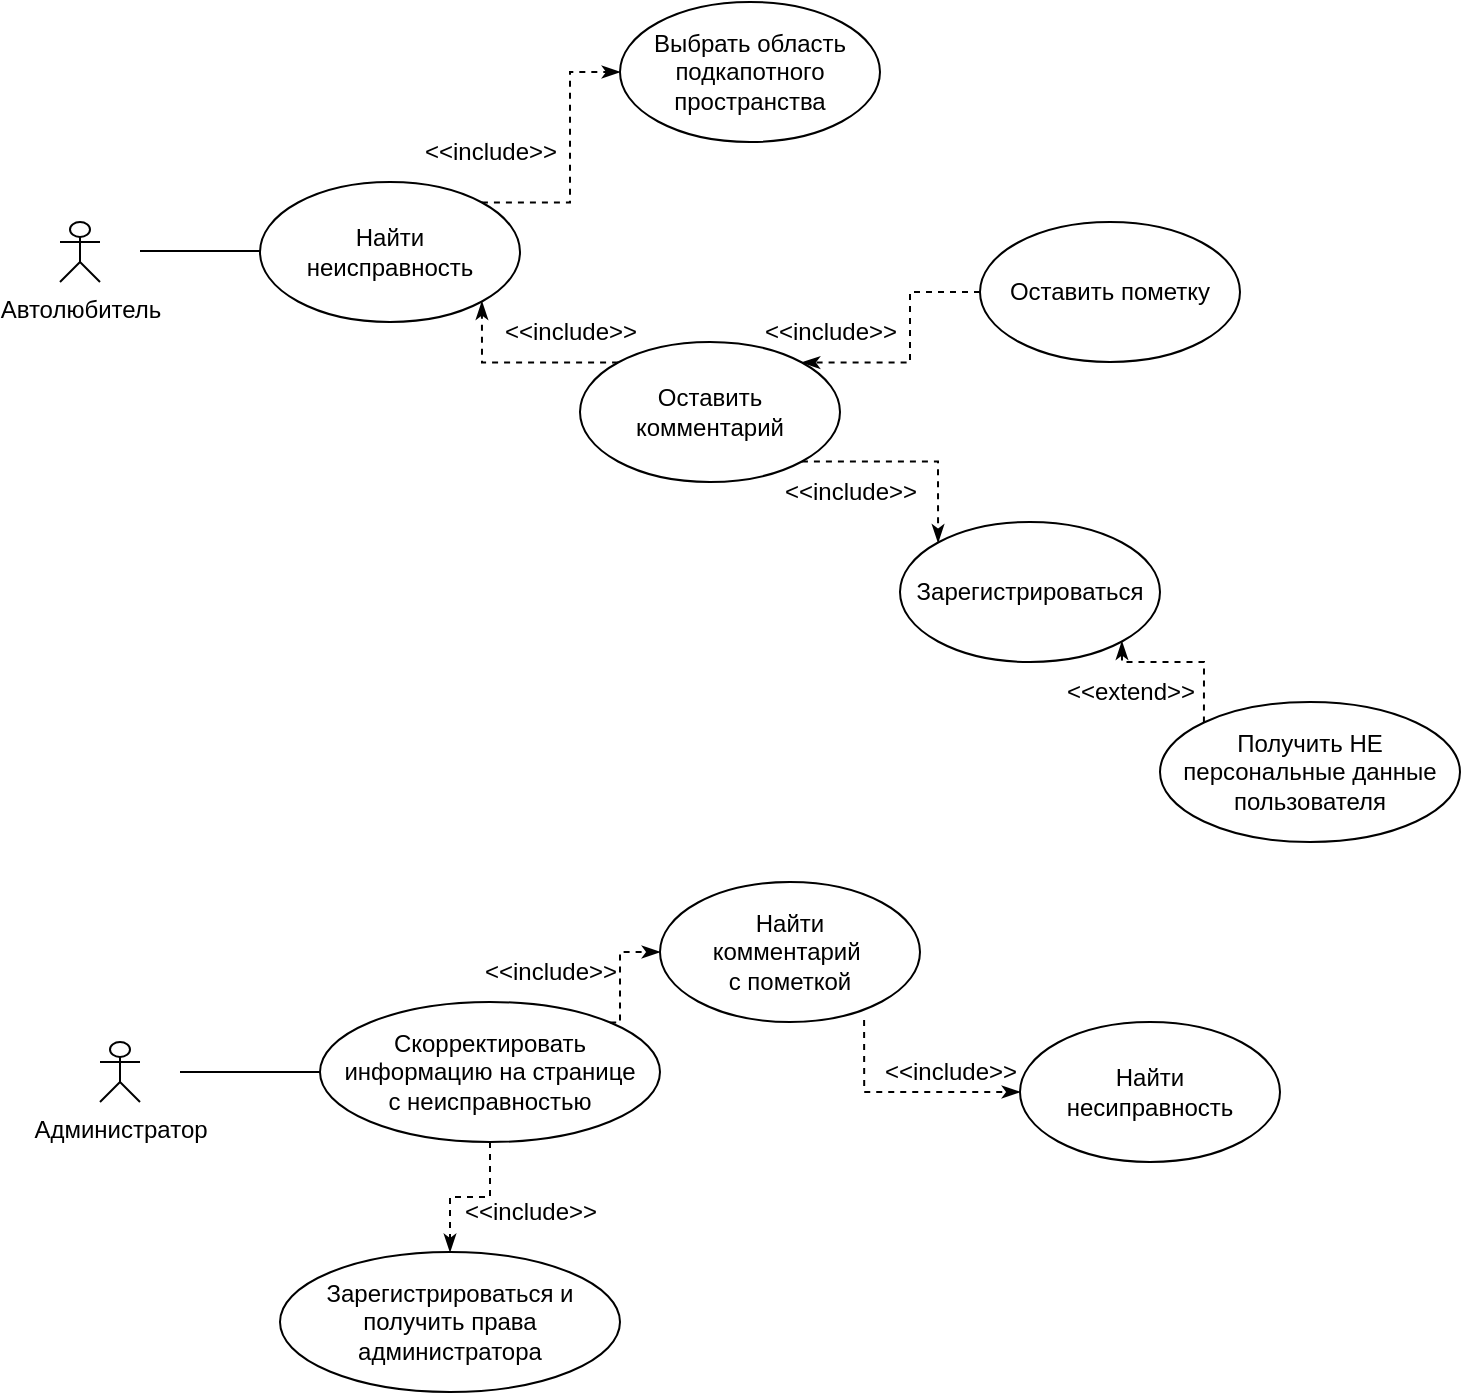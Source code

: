 <mxfile version="20.5.3" type="device"><diagram id="-RmKAc0d_K8ZmDGgjJ9O" name="Страница 2"><mxGraphModel dx="1221" dy="681" grid="1" gridSize="10" guides="1" tooltips="1" connect="1" arrows="1" fold="1" page="1" pageScale="1" pageWidth="827" pageHeight="1169" math="0" shadow="0"><root><mxCell id="0"/><mxCell id="1" parent="0"/><mxCell id="emuqz8qDGI5pT-XHNAtG-1" value="Автолюбитель" style="shape=umlActor;verticalLabelPosition=bottom;verticalAlign=top;html=1;" vertex="1" parent="1"><mxGeometry x="100" y="140" width="20" height="30" as="geometry"/></mxCell><mxCell id="4OgUtCHowk7mApDArMP--3" value="" style="line;strokeWidth=1;fillColor=none;align=left;verticalAlign=middle;spacingTop=-1;spacingLeft=3;spacingRight=3;rotatable=0;labelPosition=right;points=[];portConstraint=eastwest;strokeColor=inherit;" vertex="1" parent="1"><mxGeometry x="140" y="150" width="70" height="9" as="geometry"/></mxCell><mxCell id="4OgUtCHowk7mApDArMP--4" value="Найти&lt;br&gt;неисправность" style="ellipse;whiteSpace=wrap;html=1;" vertex="1" parent="1"><mxGeometry x="200" y="120" width="130" height="70" as="geometry"/></mxCell><mxCell id="0-TCeL31KcFk3Z6rHNHs-1" value="Выбрать область&lt;br&gt;подкапотного&lt;br&gt;пространства" style="ellipse;whiteSpace=wrap;html=1;" vertex="1" parent="1"><mxGeometry x="380" y="30" width="130" height="70" as="geometry"/></mxCell><mxCell id="cJDHdbri1xtRB1Y3dpki-1" value="&amp;lt;&amp;lt;include&amp;gt;&amp;gt;" style="text;html=1;align=center;verticalAlign=middle;resizable=0;points=[];autosize=1;strokeColor=none;fillColor=none;" vertex="1" parent="1"><mxGeometry x="270" y="90" width="90" height="30" as="geometry"/></mxCell><mxCell id="UDUf4hsvMj08eim57oVa-1" style="edgeStyle=orthogonalEdgeStyle;rounded=0;orthogonalLoop=1;jettySize=auto;html=1;exitX=1;exitY=0;exitDx=0;exitDy=0;entryX=0;entryY=0.5;entryDx=0;entryDy=0;dashed=1;strokeColor=default;endArrow=classicThin;endFill=1;" edge="1" parent="1" source="4OgUtCHowk7mApDArMP--4" target="0-TCeL31KcFk3Z6rHNHs-1"><mxGeometry relative="1" as="geometry"><mxPoint x="350" y="200" as="sourcePoint"/><mxPoint x="434" y="275" as="targetPoint"/></mxGeometry></mxCell><mxCell id="b5M-XVQurEFUqEFpAi93-1" value="Оставить&lt;br&gt;комментарий" style="ellipse;whiteSpace=wrap;html=1;" vertex="1" parent="1"><mxGeometry x="360" y="200" width="130" height="70" as="geometry"/></mxCell><mxCell id="uLtr37luMY-45nEJNM9p-1" style="edgeStyle=orthogonalEdgeStyle;rounded=0;orthogonalLoop=1;jettySize=auto;html=1;exitX=0;exitY=0;exitDx=0;exitDy=0;entryX=1;entryY=1;entryDx=0;entryDy=0;dashed=1;strokeColor=default;endArrow=classicThin;endFill=1;" edge="1" parent="1" source="b5M-XVQurEFUqEFpAi93-1" target="4OgUtCHowk7mApDArMP--4"><mxGeometry relative="1" as="geometry"><mxPoint x="390.482" y="169.951" as="sourcePoint"/><mxPoint x="459.52" y="104.7" as="targetPoint"/></mxGeometry></mxCell><mxCell id="uLtr37luMY-45nEJNM9p-2" value="&amp;lt;&amp;lt;include&amp;gt;&amp;gt;" style="text;html=1;align=center;verticalAlign=middle;resizable=0;points=[];autosize=1;strokeColor=none;fillColor=none;" vertex="1" parent="1"><mxGeometry x="310" y="180" width="90" height="30" as="geometry"/></mxCell><mxCell id="bIbfALGmycnXykNRZ5_3-1" value="Зарегистрироваться" style="ellipse;whiteSpace=wrap;html=1;" vertex="1" parent="1"><mxGeometry x="520" y="290" width="130" height="70" as="geometry"/></mxCell><mxCell id="bIbfALGmycnXykNRZ5_3-2" style="edgeStyle=orthogonalEdgeStyle;rounded=0;orthogonalLoop=1;jettySize=auto;html=1;exitX=1;exitY=1;exitDx=0;exitDy=0;entryX=0;entryY=0;entryDx=0;entryDy=0;dashed=1;strokeColor=default;endArrow=classicThin;endFill=1;" edge="1" parent="1" source="b5M-XVQurEFUqEFpAi93-1" target="bIbfALGmycnXykNRZ5_3-1"><mxGeometry relative="1" as="geometry"><mxPoint x="470.002" y="265.251" as="sourcePoint"/><mxPoint x="539.04" y="200" as="targetPoint"/></mxGeometry></mxCell><mxCell id="bIbfALGmycnXykNRZ5_3-3" value="&amp;lt;&amp;lt;include&amp;gt;&amp;gt;" style="text;html=1;align=center;verticalAlign=middle;resizable=0;points=[];autosize=1;strokeColor=none;fillColor=none;" vertex="1" parent="1"><mxGeometry x="450" y="260" width="90" height="30" as="geometry"/></mxCell><mxCell id="I2oGPeEoLJNkbtViHXBQ-1" value="Получить НЕ персональные данные пользователя" style="ellipse;whiteSpace=wrap;html=1;" vertex="1" parent="1"><mxGeometry x="650" y="380" width="150" height="70" as="geometry"/></mxCell><mxCell id="BqeFb0xidDBqKnRVxmU_-1" style="edgeStyle=orthogonalEdgeStyle;rounded=0;orthogonalLoop=1;jettySize=auto;html=1;exitX=0;exitY=0;exitDx=0;exitDy=0;entryX=1;entryY=1;entryDx=0;entryDy=0;strokeColor=default;endArrow=classicThin;endFill=1;dashed=1;" edge="1" parent="1" source="I2oGPeEoLJNkbtViHXBQ-1" target="bIbfALGmycnXykNRZ5_3-1"><mxGeometry relative="1" as="geometry"><mxPoint x="650" y="380" as="sourcePoint"/><mxPoint x="530" y="435" as="targetPoint"/></mxGeometry></mxCell><mxCell id="ix3pT6-dhCdLf6i5IEo--1" value="&amp;lt;&amp;lt;extend&amp;gt;&amp;gt;" style="text;html=1;align=center;verticalAlign=middle;resizable=0;points=[];autosize=1;strokeColor=none;fillColor=none;" vertex="1" parent="1"><mxGeometry x="590" y="360" width="90" height="30" as="geometry"/></mxCell><mxCell id="CPmvOD9_EjQpZM5bCek1-1" value="Администратор" style="shape=umlActor;verticalLabelPosition=bottom;verticalAlign=top;html=1;" vertex="1" parent="1"><mxGeometry x="120" y="550" width="20" height="30" as="geometry"/></mxCell><mxCell id="Tlwr4lgaQZNiDK3A2pOD-1" value="Оставить пометку" style="ellipse;whiteSpace=wrap;html=1;" vertex="1" parent="1"><mxGeometry x="560" y="140" width="130" height="70" as="geometry"/></mxCell><mxCell id="Tlwr4lgaQZNiDK3A2pOD-2" style="edgeStyle=orthogonalEdgeStyle;rounded=0;orthogonalLoop=1;jettySize=auto;html=1;exitX=0;exitY=0.5;exitDx=0;exitDy=0;entryX=1;entryY=0;entryDx=0;entryDy=0;dashed=1;strokeColor=default;endArrow=classicThin;endFill=1;" edge="1" parent="1" source="Tlwr4lgaQZNiDK3A2pOD-1" target="b5M-XVQurEFUqEFpAi93-1"><mxGeometry relative="1" as="geometry"><mxPoint x="640.002" y="229.499" as="sourcePoint"/><mxPoint x="708.078" y="270.001" as="targetPoint"/></mxGeometry></mxCell><mxCell id="Tlwr4lgaQZNiDK3A2pOD-3" value="&amp;lt;&amp;lt;include&amp;gt;&amp;gt;" style="text;html=1;align=center;verticalAlign=middle;resizable=0;points=[];autosize=1;strokeColor=none;fillColor=none;" vertex="1" parent="1"><mxGeometry x="440" y="180" width="90" height="30" as="geometry"/></mxCell><mxCell id="Tlwr4lgaQZNiDK3A2pOD-4" value="Скорректировать&lt;br&gt;информацию на странице&lt;br&gt;с неисправностью" style="ellipse;whiteSpace=wrap;html=1;" vertex="1" parent="1"><mxGeometry x="230" y="530" width="170" height="70" as="geometry"/></mxCell><mxCell id="Tlwr4lgaQZNiDK3A2pOD-5" value="" style="line;strokeWidth=1;fillColor=none;align=left;verticalAlign=middle;spacingTop=-1;spacingLeft=3;spacingRight=3;rotatable=0;labelPosition=right;points=[];portConstraint=eastwest;strokeColor=inherit;" vertex="1" parent="1"><mxGeometry x="160" y="560.5" width="70" height="9" as="geometry"/></mxCell><mxCell id="Tlwr4lgaQZNiDK3A2pOD-6" value="Найти&lt;br&gt;комментарий&amp;nbsp;&lt;br&gt;с пометкой" style="ellipse;whiteSpace=wrap;html=1;" vertex="1" parent="1"><mxGeometry x="400" y="470" width="130" height="70" as="geometry"/></mxCell><mxCell id="Tlwr4lgaQZNiDK3A2pOD-9" value="Найти&lt;br&gt;несиправность" style="ellipse;whiteSpace=wrap;html=1;" vertex="1" parent="1"><mxGeometry x="580" y="540" width="130" height="70" as="geometry"/></mxCell><mxCell id="Tlwr4lgaQZNiDK3A2pOD-15" value="Зарегистрироваться и получить права&lt;br&gt;администратора" style="ellipse;whiteSpace=wrap;html=1;" vertex="1" parent="1"><mxGeometry x="210" y="655" width="170" height="70" as="geometry"/></mxCell><mxCell id="Tlwr4lgaQZNiDK3A2pOD-16" style="edgeStyle=orthogonalEdgeStyle;rounded=0;orthogonalLoop=1;jettySize=auto;html=1;exitX=0.5;exitY=1;exitDx=0;exitDy=0;entryX=0.5;entryY=0;entryDx=0;entryDy=0;dashed=1;strokeColor=default;endArrow=classicThin;endFill=1;" edge="1" parent="1" source="Tlwr4lgaQZNiDK3A2pOD-4" target="Tlwr4lgaQZNiDK3A2pOD-15"><mxGeometry relative="1" as="geometry"><mxPoint x="360.002" y="640.049" as="sourcePoint"/><mxPoint x="428.078" y="680.551" as="targetPoint"/></mxGeometry></mxCell><mxCell id="Tlwr4lgaQZNiDK3A2pOD-17" value="&amp;lt;&amp;lt;include&amp;gt;&amp;gt;" style="text;html=1;align=center;verticalAlign=middle;resizable=0;points=[];autosize=1;strokeColor=none;fillColor=none;" vertex="1" parent="1"><mxGeometry x="290" y="620" width="90" height="30" as="geometry"/></mxCell><mxCell id="Tlwr4lgaQZNiDK3A2pOD-18" style="edgeStyle=orthogonalEdgeStyle;rounded=0;orthogonalLoop=1;jettySize=auto;html=1;exitX=1;exitY=0;exitDx=0;exitDy=0;entryX=0;entryY=0.5;entryDx=0;entryDy=0;dashed=1;strokeColor=default;endArrow=classicThin;endFill=1;" edge="1" parent="1" source="Tlwr4lgaQZNiDK3A2pOD-4" target="Tlwr4lgaQZNiDK3A2pOD-6"><mxGeometry relative="1" as="geometry"><mxPoint x="290.002" y="450.049" as="sourcePoint"/><mxPoint x="400" y="505" as="targetPoint"/><Array as="points"><mxPoint x="380" y="540"/><mxPoint x="380" y="505"/></Array></mxGeometry></mxCell><mxCell id="Tlwr4lgaQZNiDK3A2pOD-19" value="&amp;lt;&amp;lt;include&amp;gt;&amp;gt;" style="text;html=1;align=center;verticalAlign=middle;resizable=0;points=[];autosize=1;strokeColor=none;fillColor=none;" vertex="1" parent="1"><mxGeometry x="300" y="500" width="90" height="30" as="geometry"/></mxCell><mxCell id="Tlwr4lgaQZNiDK3A2pOD-20" style="edgeStyle=orthogonalEdgeStyle;rounded=0;orthogonalLoop=1;jettySize=auto;html=1;exitX=0.785;exitY=0.986;exitDx=0;exitDy=0;entryX=0;entryY=0.5;entryDx=0;entryDy=0;dashed=1;strokeColor=default;endArrow=classicThin;endFill=1;exitPerimeter=0;" edge="1" parent="1" source="Tlwr4lgaQZNiDK3A2pOD-6" target="Tlwr4lgaQZNiDK3A2pOD-9"><mxGeometry relative="1" as="geometry"><mxPoint x="490.002" y="569.549" as="sourcePoint"/><mxPoint x="558.078" y="610.051" as="targetPoint"/></mxGeometry></mxCell><mxCell id="Tlwr4lgaQZNiDK3A2pOD-21" value="&amp;lt;&amp;lt;include&amp;gt;&amp;gt;" style="text;html=1;align=center;verticalAlign=middle;resizable=0;points=[];autosize=1;strokeColor=none;fillColor=none;" vertex="1" parent="1"><mxGeometry x="500" y="550" width="90" height="30" as="geometry"/></mxCell></root></mxGraphModel></diagram></mxfile>
